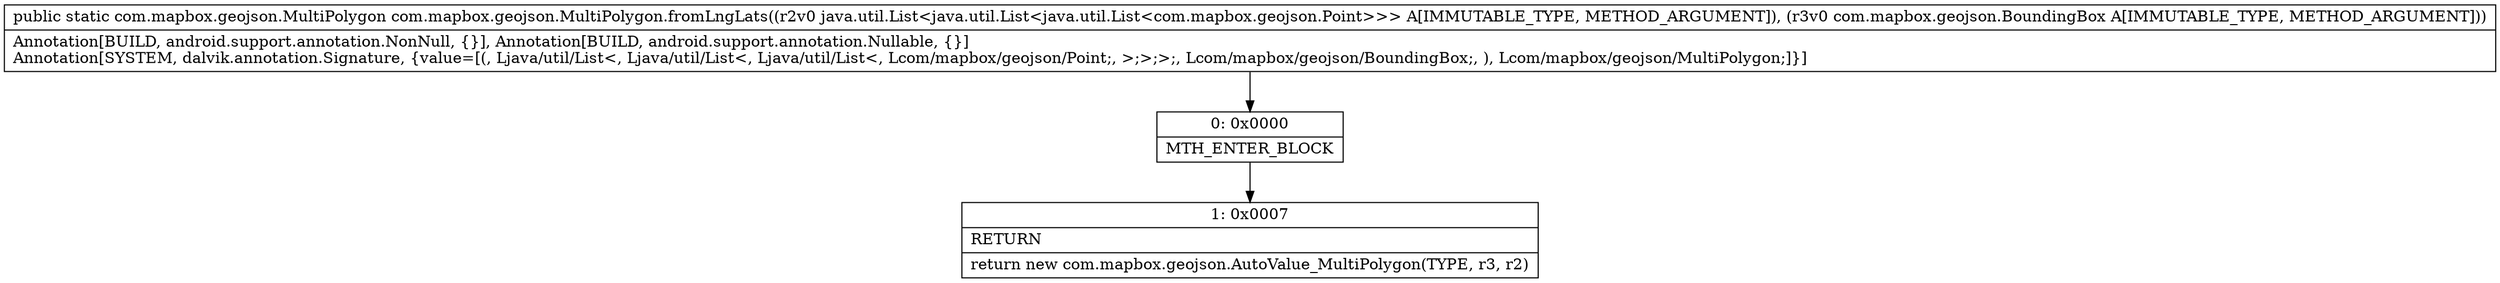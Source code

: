 digraph "CFG forcom.mapbox.geojson.MultiPolygon.fromLngLats(Ljava\/util\/List;Lcom\/mapbox\/geojson\/BoundingBox;)Lcom\/mapbox\/geojson\/MultiPolygon;" {
Node_0 [shape=record,label="{0\:\ 0x0000|MTH_ENTER_BLOCK\l}"];
Node_1 [shape=record,label="{1\:\ 0x0007|RETURN\l|return new com.mapbox.geojson.AutoValue_MultiPolygon(TYPE, r3, r2)\l}"];
MethodNode[shape=record,label="{public static com.mapbox.geojson.MultiPolygon com.mapbox.geojson.MultiPolygon.fromLngLats((r2v0 java.util.List\<java.util.List\<java.util.List\<com.mapbox.geojson.Point\>\>\> A[IMMUTABLE_TYPE, METHOD_ARGUMENT]), (r3v0 com.mapbox.geojson.BoundingBox A[IMMUTABLE_TYPE, METHOD_ARGUMENT]))  | Annotation[BUILD, android.support.annotation.NonNull, \{\}], Annotation[BUILD, android.support.annotation.Nullable, \{\}]\lAnnotation[SYSTEM, dalvik.annotation.Signature, \{value=[(, Ljava\/util\/List\<, Ljava\/util\/List\<, Ljava\/util\/List\<, Lcom\/mapbox\/geojson\/Point;, \>;\>;\>;, Lcom\/mapbox\/geojson\/BoundingBox;, ), Lcom\/mapbox\/geojson\/MultiPolygon;]\}]\l}"];
MethodNode -> Node_0;
Node_0 -> Node_1;
}

